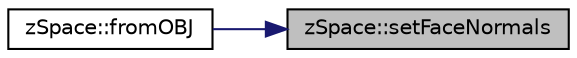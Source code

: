 digraph "zSpace::setFaceNormals"
{
 // LATEX_PDF_SIZE
  edge [fontname="Helvetica",fontsize="10",labelfontname="Helvetica",labelfontsize="10"];
  node [fontname="Helvetica",fontsize="10",shape=record];
  rankdir="RL";
  Node347 [label="zSpace::setFaceNormals",height=0.2,width=0.4,color="black", fillcolor="grey75", style="filled", fontcolor="black",tooltip="This method sets face normals of all the faces to the input normal."];
  Node347 -> Node348 [dir="back",color="midnightblue",fontsize="10",style="solid",fontname="Helvetica"];
  Node348 [label="zSpace::fromOBJ",height=0.2,width=0.4,color="black", fillcolor="white", style="filled",URL="$group__z_i_o___mesh.html#gad60778d5e70ebdcc0bd24babf3afa810",tooltip="This method imports zMesh from an OBJ file."];
}
